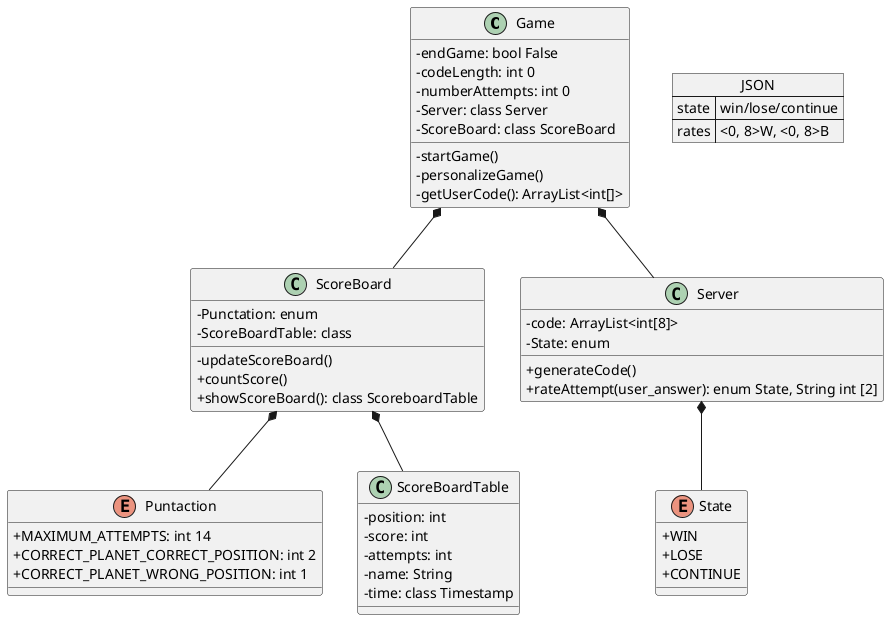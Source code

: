 @startuml
skinparam classAttributeIconSize 0
Game *-- ScoreBoard
Game *-- Server
ScoreBoard *-- Puntaction
ScoreBoard *-- ScoreBoardTable
Server *-- State

class ScoreBoard {
  -Punctation: enum
  -ScoreBoardTable: class
  -updateScoreBoard()
  +countScore()
  +showScoreBoard(): class ScoreboardTable
}

enum Puntaction {
 +MAXIMUM_ATTEMPTS: int 14
 +CORRECT_PLANET_CORRECT_POSITION: int 2
 +CORRECT_PLANET_WRONG_POSITION: int 1
}

class ScoreBoardTable {
  -position: int
  -score: int
  -attempts: int
  -name: String
  -time: class Timestamp
}

class Server {
  -code: ArrayList<int[8]> 
  -State: enum
  +generateCode()  
  +rateAttempt(user_answer): enum State, String int [2] 
}

json JSON {
   "state":"win/lose/continue",
   "rates":"<0, 8>W, <0, 8>B"
}

enum State {
 +WIN
 +LOSE
 +CONTINUE
}

class Game {
  -endGame: bool False
  -codeLength: int 0
  -numberAttempts: int 0
  -Server: class Server
  -ScoreBoard: class ScoreBoard
  -startGame()
  -personalizeGame()
  -getUserCode(): ArrayList<int[]>

}

@enduml